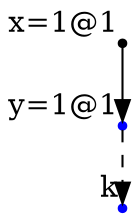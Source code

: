 digraph {
  x -> y 
  y -> k [style="dashed"]
  x [shape="point" xlabel = "x=1@1"]
  y [shape="point" xlabel = "y=1@1" color="blue"]
  k [shape="point" xlabel = "k" color="blue"]
}